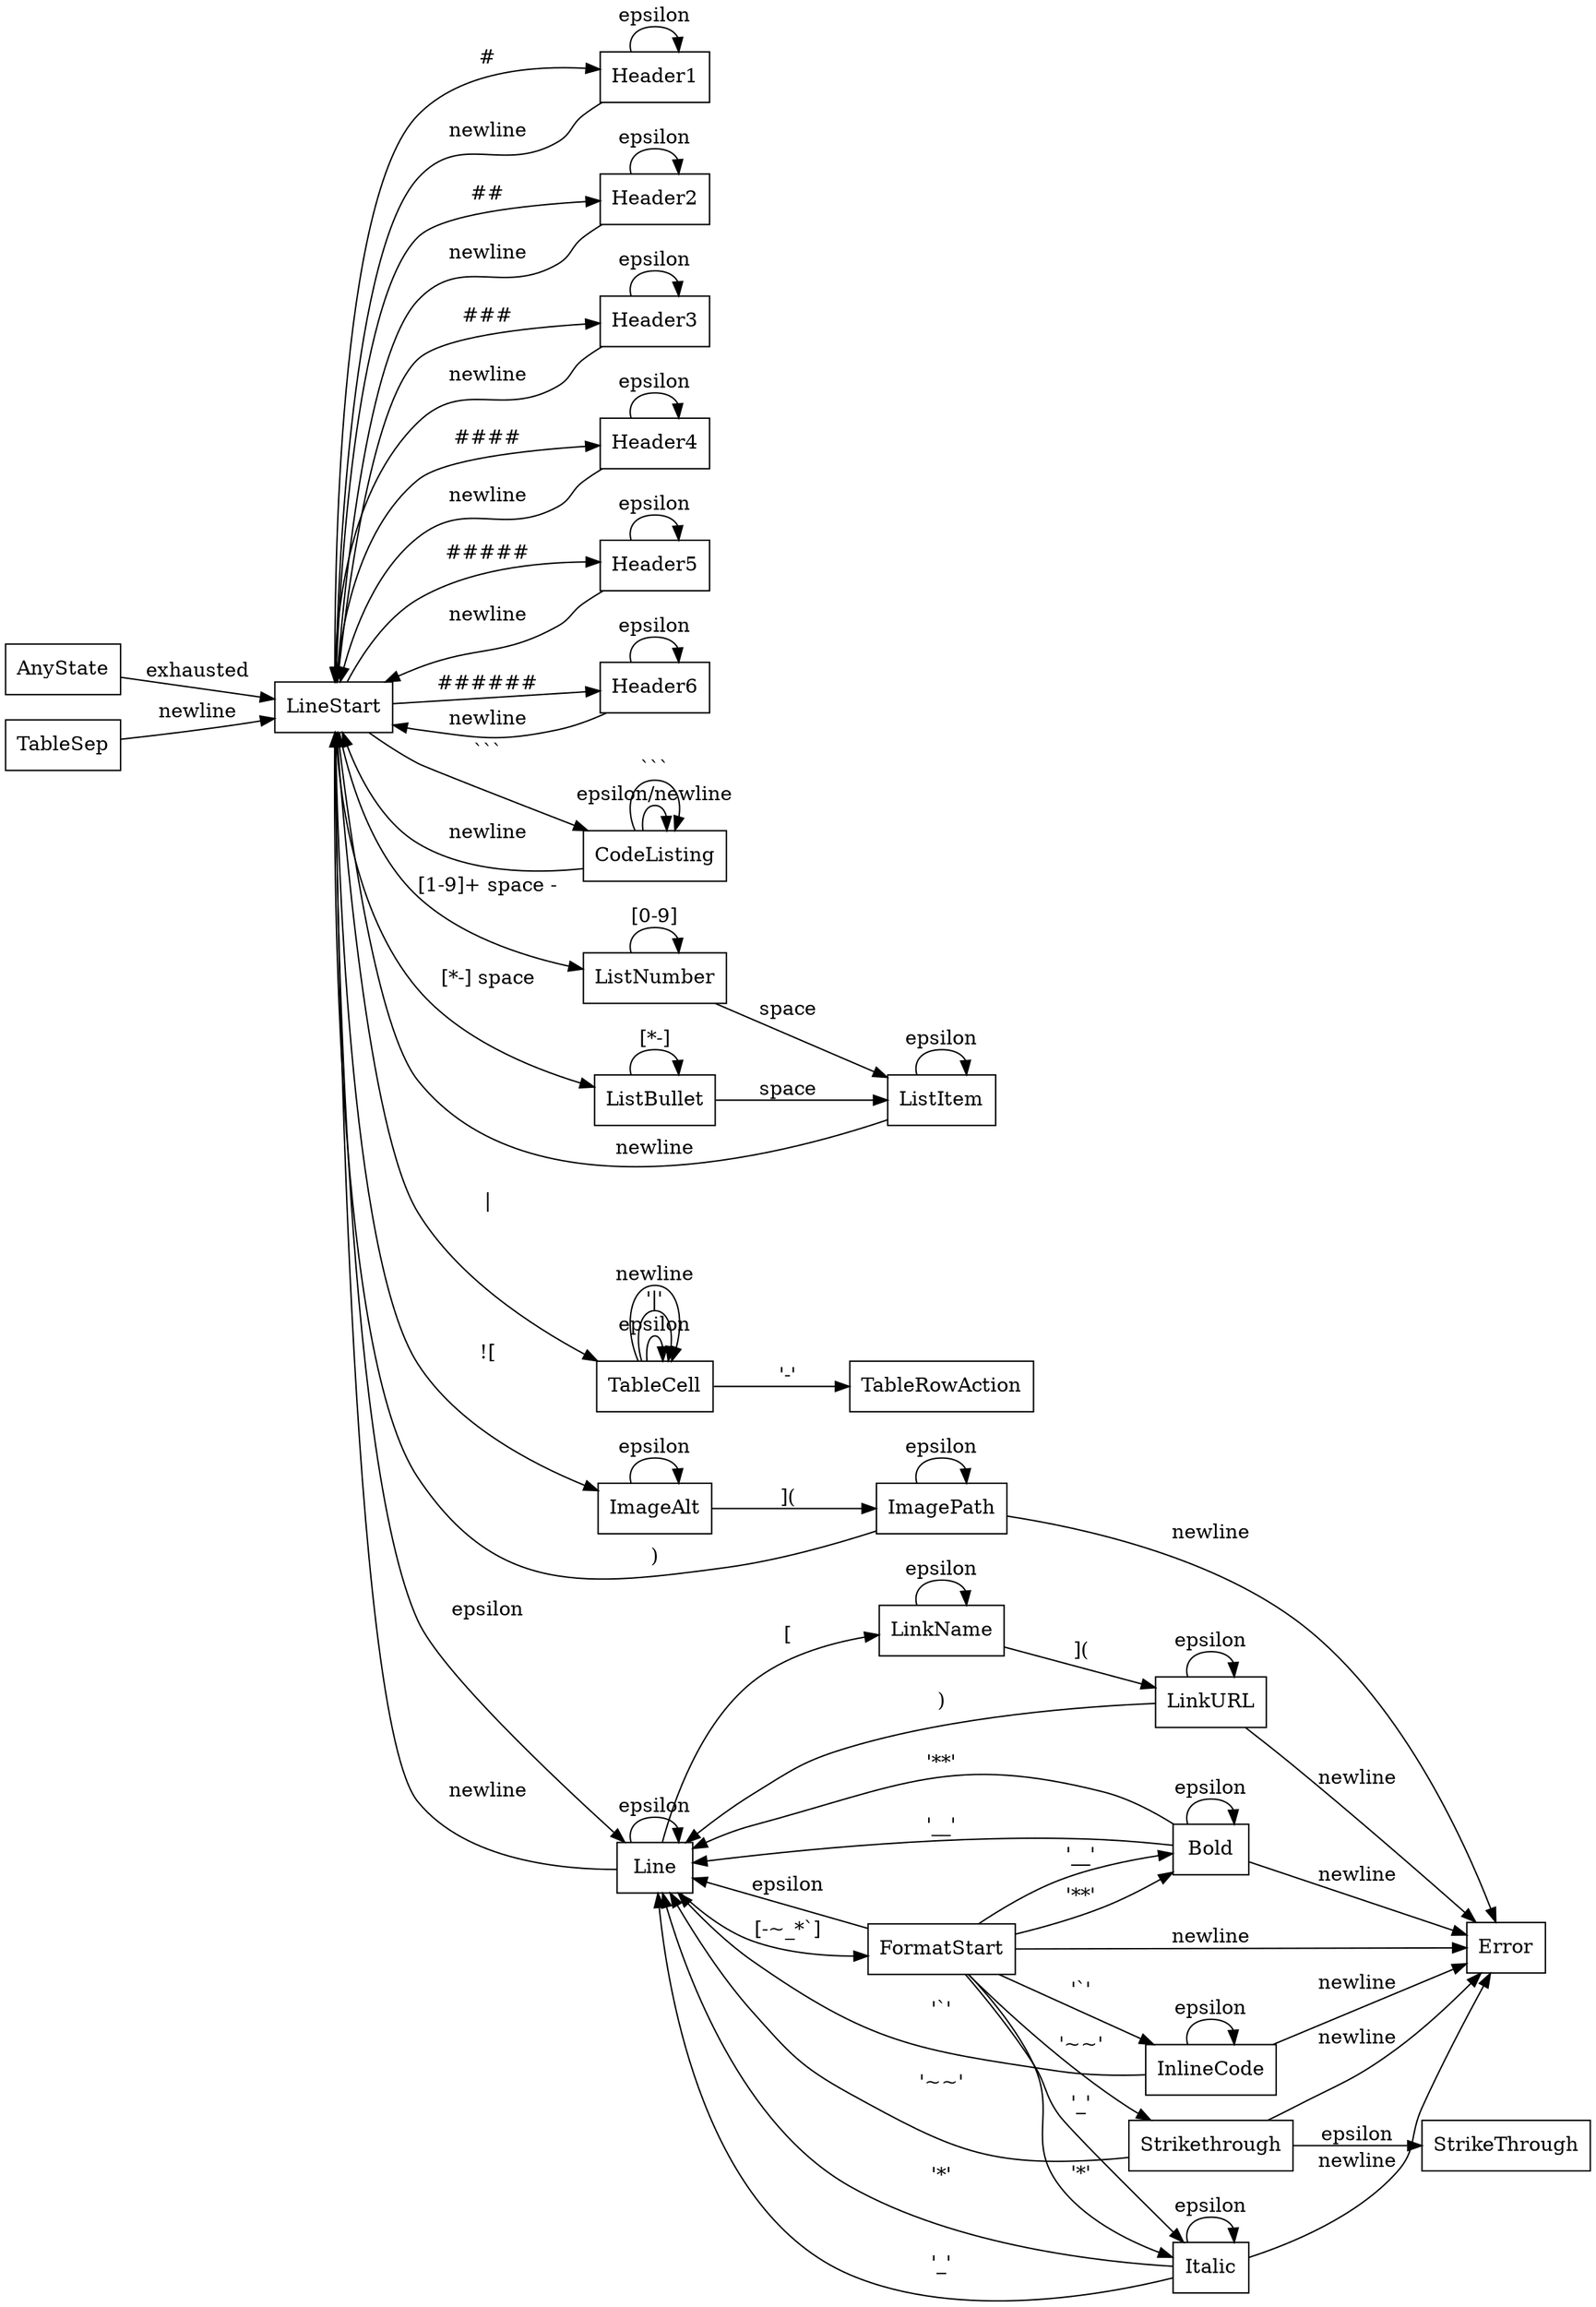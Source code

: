 digraph ParsingTable {
  rankdir=LR;
  node [shape=box];

  AnyState -> LineStart [label="exhausted"];
  LineStart -> Header1 [label="#" ];
  LineStart -> Header2 [label="##"];
  LineStart -> Header3 [label="###"];
  LineStart -> Header4 [label="####"];
  LineStart -> Header5 [label="#####"];
  LineStart -> Header6 [label="######"];
  LineStart -> CodeListing [label="```"];
  LineStart -> ImageAlt [label="!["];
  LineStart -> ListNumber [label="[1-9]+ space -"];
  LineStart -> ListBullet [label="[*-] space"];
  LineStart -> TableCell [label="|"];
  LineStart -> Line [label="epsilon"];
  Line -> LinkName [label="["];
  Line -> FormatStart [label="[-~_*`]"];
  Line -> Line [label="epsilon"];
  Line -> LineStart [label="newline"];
  Header1 -> Header1 [label="epsilon"];
  Header2 -> Header2 [label="epsilon"];
  Header3 -> Header3 [label="epsilon"];
  Header4 -> Header4 [label="epsilon"];
  Header5 -> Header5 [label="epsilon"];
  Header6 -> Header6 [label="epsilon"];
  Header1 -> LineStart [label="newline"];
  Header2 -> LineStart [label="newline"];
  Header3 -> LineStart [label="newline"];
  Header4 -> LineStart [label="newline"];
  Header5 -> LineStart [label="newline"];
  Header6 -> LineStart [label="newline"];
  ListNumber -> ListNumber [label="[0-9]"];
  ListNumber -> ListItem [label="space"];
  ListBullet -> ListBullet [label="[*-]"];
  ListBullet -> ListItem [label="space"];
  ListItem -> ListItem [label="epsilon"];
  ListItem -> LineStart [label="newline"];
  ImageAlt -> ImageAlt [label="epsilon"];
  ImageAlt -> ImagePath [label="]("];
  ImagePath -> ImagePath [label="epsilon"];
  ImagePath -> LineStart [label=")"];
  ImagePath -> Error [label="newline"];
  LinkName -> LinkName [label="epsilon"];
  LinkName -> LinkURL [label="]("];
  LinkURL -> LinkURL [label="epsilon"];
  LinkURL -> Line [label=")"];
  LinkURL -> Error [label="newline"];
  CodeListing -> CodeListing [label="epsilon/newline"];
  CodeListing -> CodeListing [label="```"];
  CodeListing -> LineStart [label="newline"];
  FormatStart -> Italic [label="'*'"];
  FormatStart -> Italic [label="'_'"];
  FormatStart -> Bold [label="'__'"];
  FormatStart -> Bold [label="'**'"];
  FormatStart -> InlineCode [label="'`'"];
  FormatStart -> Strikethrough [label="'~~'"];
  FormatStart -> Line [label="epsilon"];
  FormatStart -> Error [label="newline"];
  Italic -> Line [label="'*'"];
  Italic -> Line [label="'_'"];
  Italic -> Italic [label="epsilon"];
  Italic -> Error [label="newline"];
  Bold -> Line [label="'**'"];
  Bold -> Line [label="'__'"];
  Bold -> Bold [label="epsilon"];
  Bold -> Error [label="newline"];
  InlineCode -> Line [label="'`'"];
  InlineCode -> InlineCode [label="epsilon"];
  InlineCode -> Error [label="newline"];
  Strikethrough -> Line [label="'~~'"];
  Strikethrough -> StrikeThrough [label="epsilon"];
  Strikethrough -> Error [label="newline"];
  TableCell -> TableCell [label="epsilon"];
  TableCell -> TableCell [label="'|'"];
  TableCell -> TableCell [label="newline"];
  TableCell -> TableRowAction [label="'-'"];
  TableSep -> LineStart [label="newline"];
}

